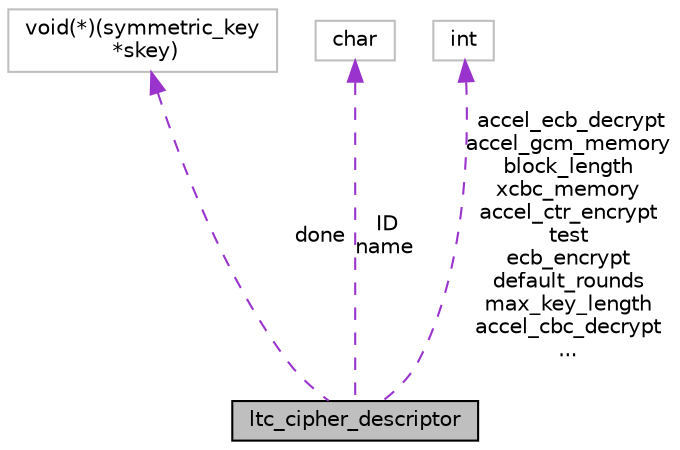 digraph "ltc_cipher_descriptor"
{
 // LATEX_PDF_SIZE
  edge [fontname="Helvetica",fontsize="10",labelfontname="Helvetica",labelfontsize="10"];
  node [fontname="Helvetica",fontsize="10",shape=record];
  Node1 [label="ltc_cipher_descriptor",height=0.2,width=0.4,color="black", fillcolor="grey75", style="filled", fontcolor="black",tooltip="cipher descriptor table, last entry has \"name == NULL\" to mark the end of table"];
  Node2 -> Node1 [dir="back",color="darkorchid3",fontsize="10",style="dashed",label=" done" ,fontname="Helvetica"];
  Node2 [label="void(*)(symmetric_key\l *skey)",height=0.2,width=0.4,color="grey75", fillcolor="white", style="filled",tooltip=" "];
  Node3 -> Node1 [dir="back",color="darkorchid3",fontsize="10",style="dashed",label=" ID\nname" ,fontname="Helvetica"];
  Node3 [label="char",height=0.2,width=0.4,color="grey75", fillcolor="white", style="filled",tooltip=" "];
  Node4 -> Node1 [dir="back",color="darkorchid3",fontsize="10",style="dashed",label=" accel_ecb_decrypt\naccel_gcm_memory\nblock_length\nxcbc_memory\naccel_ctr_encrypt\ntest\necb_encrypt\ndefault_rounds\nmax_key_length\naccel_cbc_decrypt\n..." ,fontname="Helvetica"];
  Node4 [label="int",height=0.2,width=0.4,color="grey75", fillcolor="white", style="filled",tooltip=" "];
}
